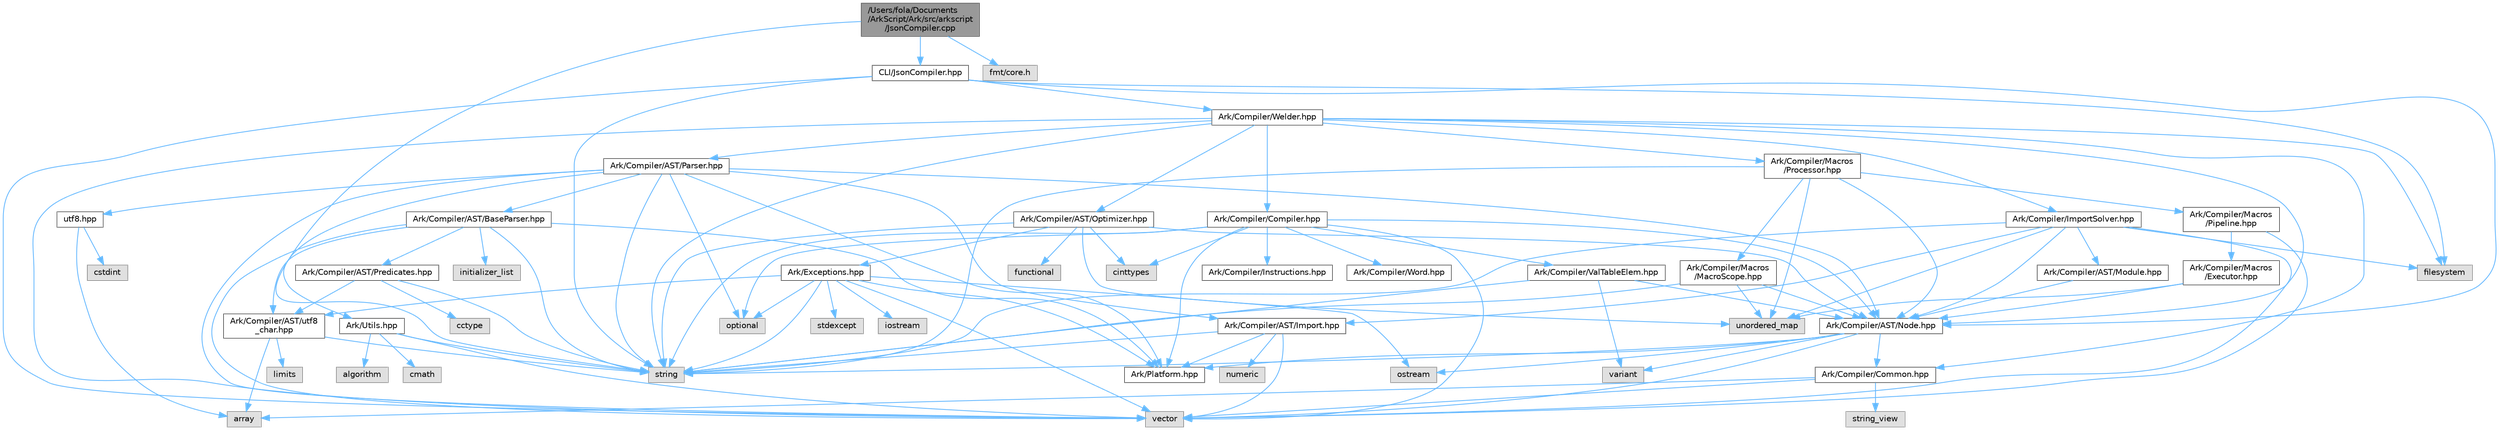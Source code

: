 digraph "/Users/fola/Documents/ArkScript/Ark/src/arkscript/JsonCompiler.cpp"
{
 // INTERACTIVE_SVG=YES
 // LATEX_PDF_SIZE
  bgcolor="transparent";
  edge [fontname=Helvetica,fontsize=10,labelfontname=Helvetica,labelfontsize=10];
  node [fontname=Helvetica,fontsize=10,shape=box,height=0.2,width=0.4];
  Node1 [label="/Users/fola/Documents\l/ArkScript/Ark/src/arkscript\l/JsonCompiler.cpp",height=0.2,width=0.4,color="gray40", fillcolor="grey60", style="filled", fontcolor="black",tooltip=" "];
  Node1 -> Node2 [color="steelblue1",style="solid"];
  Node2 [label="CLI/JsonCompiler.hpp",height=0.2,width=0.4,color="grey40", fillcolor="white", style="filled",URL="$dc/dfd/JsonCompiler_8hpp.html",tooltip=" "];
  Node2 -> Node3 [color="steelblue1",style="solid"];
  Node3 [label="vector",height=0.2,width=0.4,color="grey60", fillcolor="#E0E0E0", style="filled",tooltip=" "];
  Node2 -> Node4 [color="steelblue1",style="solid"];
  Node4 [label="string",height=0.2,width=0.4,color="grey60", fillcolor="#E0E0E0", style="filled",tooltip=" "];
  Node2 -> Node5 [color="steelblue1",style="solid"];
  Node5 [label="filesystem",height=0.2,width=0.4,color="grey60", fillcolor="#E0E0E0", style="filled",tooltip=" "];
  Node2 -> Node6 [color="steelblue1",style="solid"];
  Node6 [label="Ark/Compiler/AST/Node.hpp",height=0.2,width=0.4,color="grey40", fillcolor="white", style="filled",URL="$d7/dc6/Node_8hpp.html",tooltip="AST node used by the parser, optimizer and compiler."];
  Node6 -> Node7 [color="steelblue1",style="solid"];
  Node7 [label="variant",height=0.2,width=0.4,color="grey60", fillcolor="#E0E0E0", style="filled",tooltip=" "];
  Node6 -> Node8 [color="steelblue1",style="solid"];
  Node8 [label="ostream",height=0.2,width=0.4,color="grey60", fillcolor="#E0E0E0", style="filled",tooltip=" "];
  Node6 -> Node4 [color="steelblue1",style="solid"];
  Node6 -> Node3 [color="steelblue1",style="solid"];
  Node6 -> Node9 [color="steelblue1",style="solid"];
  Node9 [label="Ark/Compiler/Common.hpp",height=0.2,width=0.4,color="grey40", fillcolor="white", style="filled",URL="$d8/ddd/Common_8hpp.html",tooltip="Common code for the compiler."];
  Node9 -> Node10 [color="steelblue1",style="solid"];
  Node10 [label="array",height=0.2,width=0.4,color="grey60", fillcolor="#E0E0E0", style="filled",tooltip=" "];
  Node9 -> Node11 [color="steelblue1",style="solid"];
  Node11 [label="string_view",height=0.2,width=0.4,color="grey60", fillcolor="#E0E0E0", style="filled",tooltip=" "];
  Node9 -> Node3 [color="steelblue1",style="solid"];
  Node6 -> Node12 [color="steelblue1",style="solid"];
  Node12 [label="Ark/Platform.hpp",height=0.2,width=0.4,color="grey40", fillcolor="white", style="filled",URL="$d5/d40/Platform_8hpp.html",tooltip="ArkScript configuration macros."];
  Node2 -> Node13 [color="steelblue1",style="solid"];
  Node13 [label="Ark/Compiler/Welder.hpp",height=0.2,width=0.4,color="grey40", fillcolor="white", style="filled",URL="$de/d8e/Welder_8hpp.html",tooltip="In charge of welding everything needed to compile code."];
  Node13 -> Node4 [color="steelblue1",style="solid"];
  Node13 -> Node3 [color="steelblue1",style="solid"];
  Node13 -> Node5 [color="steelblue1",style="solid"];
  Node13 -> Node9 [color="steelblue1",style="solid"];
  Node13 -> Node6 [color="steelblue1",style="solid"];
  Node13 -> Node14 [color="steelblue1",style="solid"];
  Node14 [label="Ark/Compiler/AST/Parser.hpp",height=0.2,width=0.4,color="grey40", fillcolor="white", style="filled",URL="$d7/ddd/Parser_8hpp.html",tooltip="Parse ArkScript code, but do not handle any import declarations."];
  Node14 -> Node15 [color="steelblue1",style="solid"];
  Node15 [label="Ark/Compiler/AST/BaseParser.hpp",height=0.2,width=0.4,color="grey40", fillcolor="white", style="filled",URL="$d3/d70/BaseParser_8hpp.html",tooltip=" "];
  Node15 -> Node4 [color="steelblue1",style="solid"];
  Node15 -> Node3 [color="steelblue1",style="solid"];
  Node15 -> Node16 [color="steelblue1",style="solid"];
  Node16 [label="initializer_list",height=0.2,width=0.4,color="grey60", fillcolor="#E0E0E0", style="filled",tooltip=" "];
  Node15 -> Node12 [color="steelblue1",style="solid"];
  Node15 -> Node17 [color="steelblue1",style="solid"];
  Node17 [label="Ark/Compiler/AST/Predicates.hpp",height=0.2,width=0.4,color="grey40", fillcolor="white", style="filled",URL="$dc/d59/Predicates_8hpp.html",tooltip=" "];
  Node17 -> Node4 [color="steelblue1",style="solid"];
  Node17 -> Node18 [color="steelblue1",style="solid"];
  Node18 [label="cctype",height=0.2,width=0.4,color="grey60", fillcolor="#E0E0E0", style="filled",tooltip=" "];
  Node17 -> Node19 [color="steelblue1",style="solid"];
  Node19 [label="Ark/Compiler/AST/utf8\l_char.hpp",height=0.2,width=0.4,color="grey40", fillcolor="white", style="filled",URL="$db/d4e/utf8__char_8hpp.html",tooltip=" "];
  Node19 -> Node10 [color="steelblue1",style="solid"];
  Node19 -> Node4 [color="steelblue1",style="solid"];
  Node19 -> Node20 [color="steelblue1",style="solid"];
  Node20 [label="limits",height=0.2,width=0.4,color="grey60", fillcolor="#E0E0E0", style="filled",tooltip=" "];
  Node15 -> Node19 [color="steelblue1",style="solid"];
  Node14 -> Node6 [color="steelblue1",style="solid"];
  Node14 -> Node21 [color="steelblue1",style="solid"];
  Node21 [label="Ark/Compiler/AST/Import.hpp",height=0.2,width=0.4,color="grey40", fillcolor="white", style="filled",URL="$d4/d32/Import_8hpp.html",tooltip=" "];
  Node21 -> Node3 [color="steelblue1",style="solid"];
  Node21 -> Node4 [color="steelblue1",style="solid"];
  Node21 -> Node22 [color="steelblue1",style="solid"];
  Node22 [label="numeric",height=0.2,width=0.4,color="grey60", fillcolor="#E0E0E0", style="filled",tooltip=" "];
  Node21 -> Node12 [color="steelblue1",style="solid"];
  Node14 -> Node23 [color="steelblue1",style="solid"];
  Node23 [label="Ark/Utils.hpp",height=0.2,width=0.4,color="grey40", fillcolor="white", style="filled",URL="$d4/dcb/Ark_2Utils_8hpp.html",tooltip="Lots of utilities about string, filesystem and more."];
  Node23 -> Node24 [color="steelblue1",style="solid"];
  Node24 [label="algorithm",height=0.2,width=0.4,color="grey60", fillcolor="#E0E0E0", style="filled",tooltip=" "];
  Node23 -> Node4 [color="steelblue1",style="solid"];
  Node23 -> Node3 [color="steelblue1",style="solid"];
  Node23 -> Node25 [color="steelblue1",style="solid"];
  Node25 [label="cmath",height=0.2,width=0.4,color="grey60", fillcolor="#E0E0E0", style="filled",tooltip=" "];
  Node14 -> Node12 [color="steelblue1",style="solid"];
  Node14 -> Node4 [color="steelblue1",style="solid"];
  Node14 -> Node26 [color="steelblue1",style="solid"];
  Node26 [label="optional",height=0.2,width=0.4,color="grey60", fillcolor="#E0E0E0", style="filled",tooltip=" "];
  Node14 -> Node3 [color="steelblue1",style="solid"];
  Node14 -> Node27 [color="steelblue1",style="solid"];
  Node27 [label="utf8.hpp",height=0.2,width=0.4,color="grey40", fillcolor="white", style="filled",URL="$d1/d85/utf8_8hpp.html",tooltip=" "];
  Node27 -> Node10 [color="steelblue1",style="solid"];
  Node27 -> Node28 [color="steelblue1",style="solid"];
  Node28 [label="cstdint",height=0.2,width=0.4,color="grey60", fillcolor="#E0E0E0", style="filled",tooltip=" "];
  Node13 -> Node29 [color="steelblue1",style="solid"];
  Node29 [label="Ark/Compiler/ImportSolver.hpp",height=0.2,width=0.4,color="grey40", fillcolor="white", style="filled",URL="$d1/db0/ImportSolver_8hpp.html",tooltip=" "];
  Node29 -> Node3 [color="steelblue1",style="solid"];
  Node29 -> Node4 [color="steelblue1",style="solid"];
  Node29 -> Node5 [color="steelblue1",style="solid"];
  Node29 -> Node30 [color="steelblue1",style="solid"];
  Node30 [label="unordered_map",height=0.2,width=0.4,color="grey60", fillcolor="#E0E0E0", style="filled",tooltip=" "];
  Node29 -> Node6 [color="steelblue1",style="solid"];
  Node29 -> Node21 [color="steelblue1",style="solid"];
  Node29 -> Node31 [color="steelblue1",style="solid"];
  Node31 [label="Ark/Compiler/AST/Module.hpp",height=0.2,width=0.4,color="grey40", fillcolor="white", style="filled",URL="$d9/da7/Compiler_2AST_2Module_8hpp.html",tooltip=" "];
  Node31 -> Node6 [color="steelblue1",style="solid"];
  Node13 -> Node32 [color="steelblue1",style="solid"];
  Node32 [label="Ark/Compiler/AST/Optimizer.hpp",height=0.2,width=0.4,color="grey40", fillcolor="white", style="filled",URL="$db/d93/Optimizer_8hpp.html",tooltip="Optimizes a given ArkScript AST."];
  Node32 -> Node33 [color="steelblue1",style="solid"];
  Node33 [label="functional",height=0.2,width=0.4,color="grey60", fillcolor="#E0E0E0", style="filled",tooltip=" "];
  Node32 -> Node30 [color="steelblue1",style="solid"];
  Node32 -> Node4 [color="steelblue1",style="solid"];
  Node32 -> Node34 [color="steelblue1",style="solid"];
  Node34 [label="cinttypes",height=0.2,width=0.4,color="grey60", fillcolor="#E0E0E0", style="filled",tooltip=" "];
  Node32 -> Node6 [color="steelblue1",style="solid"];
  Node32 -> Node35 [color="steelblue1",style="solid"];
  Node35 [label="Ark/Exceptions.hpp",height=0.2,width=0.4,color="grey40", fillcolor="white", style="filled",URL="$d2/de9/Exceptions_8hpp.html",tooltip="ArkScript homemade exceptions."];
  Node35 -> Node4 [color="steelblue1",style="solid"];
  Node35 -> Node3 [color="steelblue1",style="solid"];
  Node35 -> Node36 [color="steelblue1",style="solid"];
  Node36 [label="stdexcept",height=0.2,width=0.4,color="grey60", fillcolor="#E0E0E0", style="filled",tooltip=" "];
  Node35 -> Node26 [color="steelblue1",style="solid"];
  Node35 -> Node8 [color="steelblue1",style="solid"];
  Node35 -> Node37 [color="steelblue1",style="solid"];
  Node37 [label="iostream",height=0.2,width=0.4,color="grey60", fillcolor="#E0E0E0", style="filled",tooltip=" "];
  Node35 -> Node19 [color="steelblue1",style="solid"];
  Node35 -> Node12 [color="steelblue1",style="solid"];
  Node13 -> Node38 [color="steelblue1",style="solid"];
  Node38 [label="Ark/Compiler/Macros\l/Processor.hpp",height=0.2,width=0.4,color="grey40", fillcolor="white", style="filled",URL="$de/db1/Processor_8hpp.html",tooltip="Handles the macros and their expansion in ArkScript source code."];
  Node38 -> Node6 [color="steelblue1",style="solid"];
  Node38 -> Node39 [color="steelblue1",style="solid"];
  Node39 [label="Ark/Compiler/Macros\l/MacroScope.hpp",height=0.2,width=0.4,color="grey40", fillcolor="white", style="filled",URL="$d7/dfb/MacroScope_8hpp.html",tooltip="Defines tools to handle macro definitions."];
  Node39 -> Node6 [color="steelblue1",style="solid"];
  Node39 -> Node30 [color="steelblue1",style="solid"];
  Node39 -> Node4 [color="steelblue1",style="solid"];
  Node38 -> Node40 [color="steelblue1",style="solid"];
  Node40 [label="Ark/Compiler/Macros\l/Pipeline.hpp",height=0.2,width=0.4,color="grey40", fillcolor="white", style="filled",URL="$d4/daa/Pipeline_8hpp.html",tooltip="The Chain of Responsibility class for running nodes through MacroExecutors."];
  Node40 -> Node3 [color="steelblue1",style="solid"];
  Node40 -> Node41 [color="steelblue1",style="solid"];
  Node41 [label="Ark/Compiler/Macros\l/Executor.hpp",height=0.2,width=0.4,color="grey40", fillcolor="white", style="filled",URL="$d4/d1a/Executor_8hpp.html",tooltip="The base class for all MacroExecutors."];
  Node41 -> Node30 [color="steelblue1",style="solid"];
  Node41 -> Node6 [color="steelblue1",style="solid"];
  Node38 -> Node30 [color="steelblue1",style="solid"];
  Node38 -> Node4 [color="steelblue1",style="solid"];
  Node13 -> Node42 [color="steelblue1",style="solid"];
  Node42 [label="Ark/Compiler/Compiler.hpp",height=0.2,width=0.4,color="grey40", fillcolor="white", style="filled",URL="$d8/d0f/Compiler_8hpp.html",tooltip="ArkScript compiler is in charge of transforming the AST into bytecode."];
  Node42 -> Node3 [color="steelblue1",style="solid"];
  Node42 -> Node4 [color="steelblue1",style="solid"];
  Node42 -> Node34 [color="steelblue1",style="solid"];
  Node42 -> Node26 [color="steelblue1",style="solid"];
  Node42 -> Node12 [color="steelblue1",style="solid"];
  Node42 -> Node43 [color="steelblue1",style="solid"];
  Node43 [label="Ark/Compiler/Instructions.hpp",height=0.2,width=0.4,color="grey40", fillcolor="white", style="filled",URL="$d8/daa/Instructions_8hpp.html",tooltip="The different instructions used by the compiler and virtual machine."];
  Node42 -> Node44 [color="steelblue1",style="solid"];
  Node44 [label="Ark/Compiler/Word.hpp",height=0.2,width=0.4,color="grey40", fillcolor="white", style="filled",URL="$db/d53/Word_8hpp.html",tooltip="Describe an instruction and its immediate argument."];
  Node42 -> Node6 [color="steelblue1",style="solid"];
  Node42 -> Node45 [color="steelblue1",style="solid"];
  Node45 [label="Ark/Compiler/ValTableElem.hpp",height=0.2,width=0.4,color="grey40", fillcolor="white", style="filled",URL="$dd/de7/ValTableElem_8hpp.html",tooltip="The basic value type handled by the compiler."];
  Node45 -> Node7 [color="steelblue1",style="solid"];
  Node45 -> Node4 [color="steelblue1",style="solid"];
  Node45 -> Node6 [color="steelblue1",style="solid"];
  Node1 -> Node4 [color="steelblue1",style="solid"];
  Node1 -> Node46 [color="steelblue1",style="solid"];
  Node46 [label="fmt/core.h",height=0.2,width=0.4,color="grey60", fillcolor="#E0E0E0", style="filled",tooltip=" "];
}
